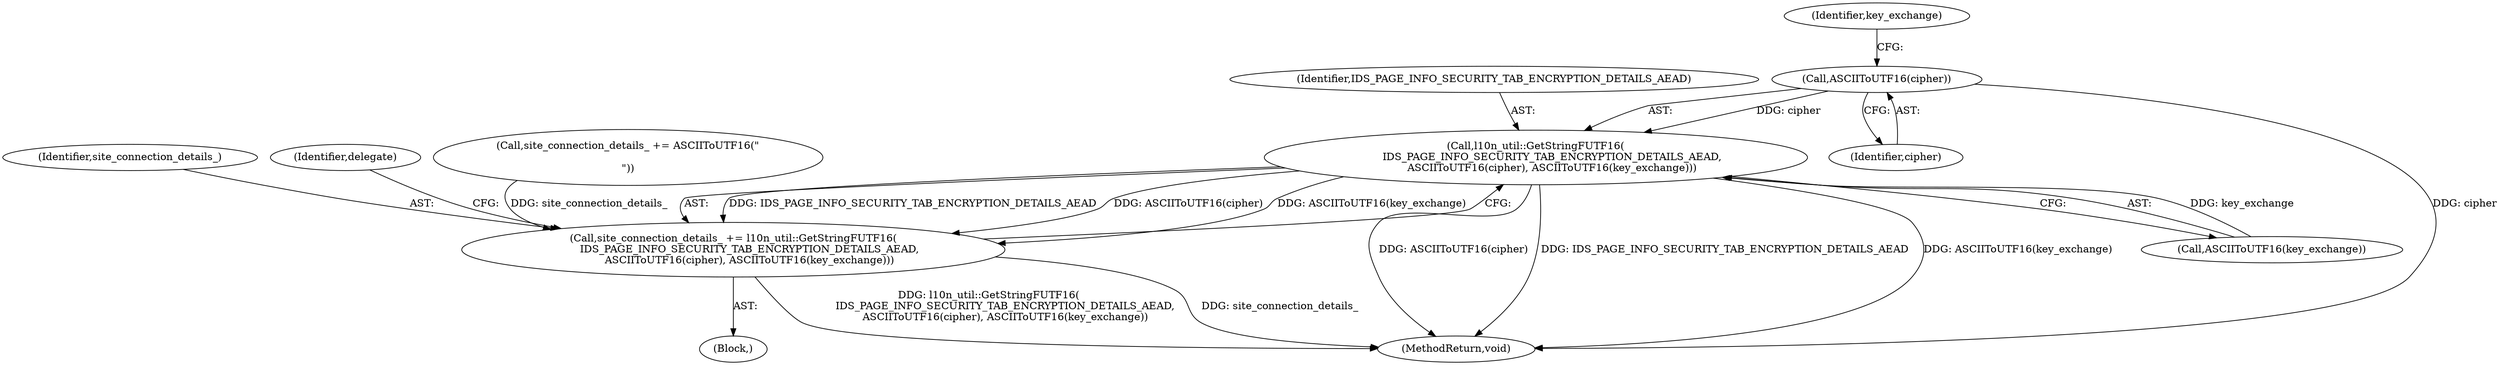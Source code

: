 digraph "0_Chrome_7cde8513c12a6e8ec5d1d1eb1cfd078d9adad3ef@pointer" {
"1000599" [label="(Call,ASCIIToUTF16(cipher))"];
"1000597" [label="(Call,l10n_util::GetStringFUTF16(\n          IDS_PAGE_INFO_SECURITY_TAB_ENCRYPTION_DETAILS_AEAD,\n          ASCIIToUTF16(cipher), ASCIIToUTF16(key_exchange)))"];
"1000595" [label="(Call,site_connection_details_ += l10n_util::GetStringFUTF16(\n          IDS_PAGE_INFO_SECURITY_TAB_ENCRYPTION_DETAILS_AEAD,\n          ASCIIToUTF16(cipher), ASCIIToUTF16(key_exchange)))"];
"1000596" [label="(Identifier,site_connection_details_)"];
"1000617" [label="(Identifier,delegate)"];
"1000597" [label="(Call,l10n_util::GetStringFUTF16(\n          IDS_PAGE_INFO_SECURITY_TAB_ENCRYPTION_DETAILS_AEAD,\n          ASCIIToUTF16(cipher), ASCIIToUTF16(key_exchange)))"];
"1000595" [label="(Call,site_connection_details_ += l10n_util::GetStringFUTF16(\n          IDS_PAGE_INFO_SECURITY_TAB_ENCRYPTION_DETAILS_AEAD,\n          ASCIIToUTF16(cipher), ASCIIToUTF16(key_exchange)))"];
"1000602" [label="(Identifier,key_exchange)"];
"1000577" [label="(Block,)"];
"1000571" [label="(Call,site_connection_details_ += ASCIIToUTF16(\"\n\n\"))"];
"1000599" [label="(Call,ASCIIToUTF16(cipher))"];
"1000598" [label="(Identifier,IDS_PAGE_INFO_SECURITY_TAB_ENCRYPTION_DETAILS_AEAD)"];
"1000600" [label="(Identifier,cipher)"];
"1000626" [label="(MethodReturn,void)"];
"1000601" [label="(Call,ASCIIToUTF16(key_exchange))"];
"1000599" -> "1000597"  [label="AST: "];
"1000599" -> "1000600"  [label="CFG: "];
"1000600" -> "1000599"  [label="AST: "];
"1000602" -> "1000599"  [label="CFG: "];
"1000599" -> "1000626"  [label="DDG: cipher"];
"1000599" -> "1000597"  [label="DDG: cipher"];
"1000597" -> "1000595"  [label="AST: "];
"1000597" -> "1000601"  [label="CFG: "];
"1000598" -> "1000597"  [label="AST: "];
"1000601" -> "1000597"  [label="AST: "];
"1000595" -> "1000597"  [label="CFG: "];
"1000597" -> "1000626"  [label="DDG: ASCIIToUTF16(cipher)"];
"1000597" -> "1000626"  [label="DDG: IDS_PAGE_INFO_SECURITY_TAB_ENCRYPTION_DETAILS_AEAD"];
"1000597" -> "1000626"  [label="DDG: ASCIIToUTF16(key_exchange)"];
"1000597" -> "1000595"  [label="DDG: IDS_PAGE_INFO_SECURITY_TAB_ENCRYPTION_DETAILS_AEAD"];
"1000597" -> "1000595"  [label="DDG: ASCIIToUTF16(cipher)"];
"1000597" -> "1000595"  [label="DDG: ASCIIToUTF16(key_exchange)"];
"1000601" -> "1000597"  [label="DDG: key_exchange"];
"1000595" -> "1000577"  [label="AST: "];
"1000596" -> "1000595"  [label="AST: "];
"1000617" -> "1000595"  [label="CFG: "];
"1000595" -> "1000626"  [label="DDG: l10n_util::GetStringFUTF16(\n          IDS_PAGE_INFO_SECURITY_TAB_ENCRYPTION_DETAILS_AEAD,\n          ASCIIToUTF16(cipher), ASCIIToUTF16(key_exchange))"];
"1000595" -> "1000626"  [label="DDG: site_connection_details_"];
"1000571" -> "1000595"  [label="DDG: site_connection_details_"];
}

